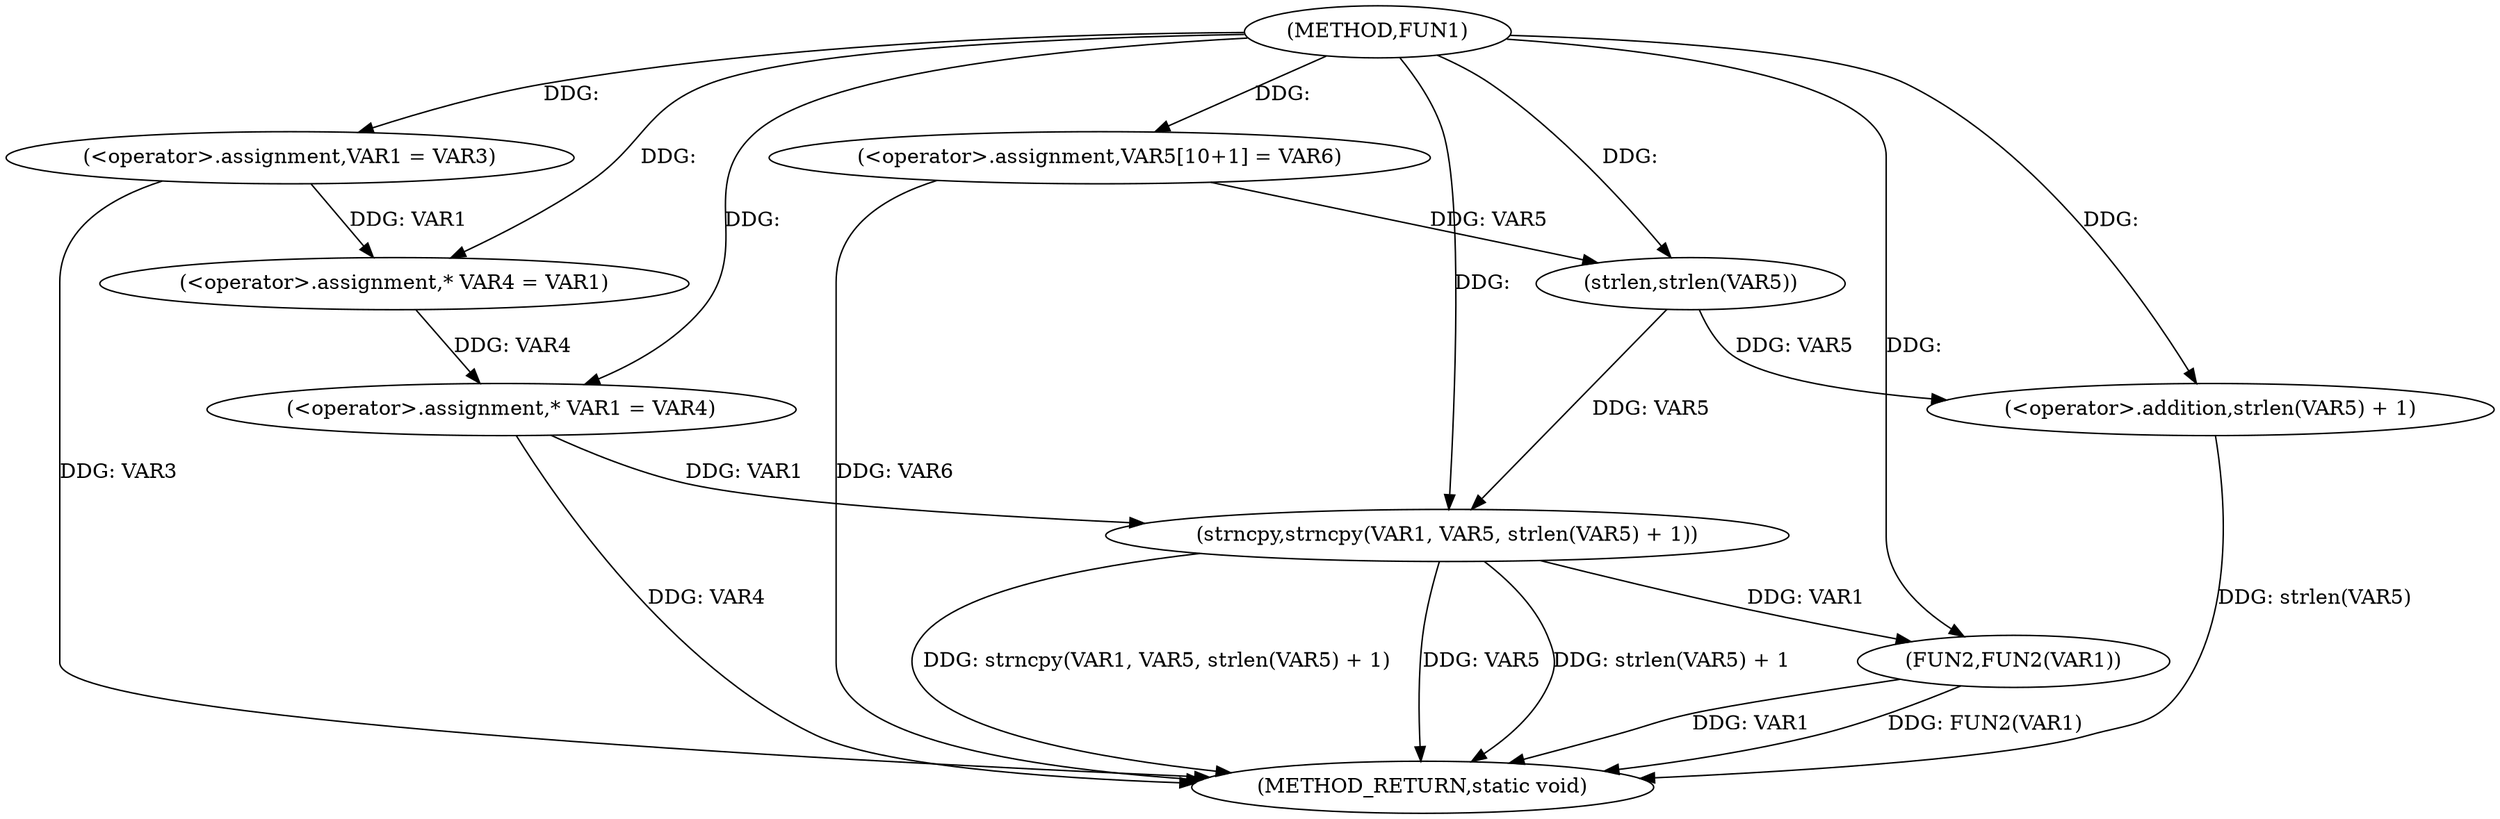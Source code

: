 digraph FUN1 {  
"1000100" [label = "(METHOD,FUN1)" ]
"1000131" [label = "(METHOD_RETURN,static void)" ]
"1000105" [label = "(<operator>.assignment,VAR1 = VAR3)" ]
"1000110" [label = "(<operator>.assignment,* VAR4 = VAR1)" ]
"1000114" [label = "(<operator>.assignment,* VAR1 = VAR4)" ]
"1000119" [label = "(<operator>.assignment,VAR5[10+1] = VAR6)" ]
"1000122" [label = "(strncpy,strncpy(VAR1, VAR5, strlen(VAR5) + 1))" ]
"1000125" [label = "(<operator>.addition,strlen(VAR5) + 1)" ]
"1000126" [label = "(strlen,strlen(VAR5))" ]
"1000129" [label = "(FUN2,FUN2(VAR1))" ]
  "1000122" -> "1000131"  [ label = "DDG: strlen(VAR5) + 1"] 
  "1000105" -> "1000131"  [ label = "DDG: VAR3"] 
  "1000129" -> "1000131"  [ label = "DDG: FUN2(VAR1)"] 
  "1000119" -> "1000131"  [ label = "DDG: VAR6"] 
  "1000122" -> "1000131"  [ label = "DDG: strncpy(VAR1, VAR5, strlen(VAR5) + 1)"] 
  "1000114" -> "1000131"  [ label = "DDG: VAR4"] 
  "1000122" -> "1000131"  [ label = "DDG: VAR5"] 
  "1000129" -> "1000131"  [ label = "DDG: VAR1"] 
  "1000125" -> "1000131"  [ label = "DDG: strlen(VAR5)"] 
  "1000100" -> "1000105"  [ label = "DDG: "] 
  "1000105" -> "1000110"  [ label = "DDG: VAR1"] 
  "1000100" -> "1000110"  [ label = "DDG: "] 
  "1000110" -> "1000114"  [ label = "DDG: VAR4"] 
  "1000100" -> "1000114"  [ label = "DDG: "] 
  "1000100" -> "1000119"  [ label = "DDG: "] 
  "1000114" -> "1000122"  [ label = "DDG: VAR1"] 
  "1000100" -> "1000122"  [ label = "DDG: "] 
  "1000126" -> "1000122"  [ label = "DDG: VAR5"] 
  "1000126" -> "1000125"  [ label = "DDG: VAR5"] 
  "1000119" -> "1000126"  [ label = "DDG: VAR5"] 
  "1000100" -> "1000126"  [ label = "DDG: "] 
  "1000100" -> "1000125"  [ label = "DDG: "] 
  "1000122" -> "1000129"  [ label = "DDG: VAR1"] 
  "1000100" -> "1000129"  [ label = "DDG: "] 
}
